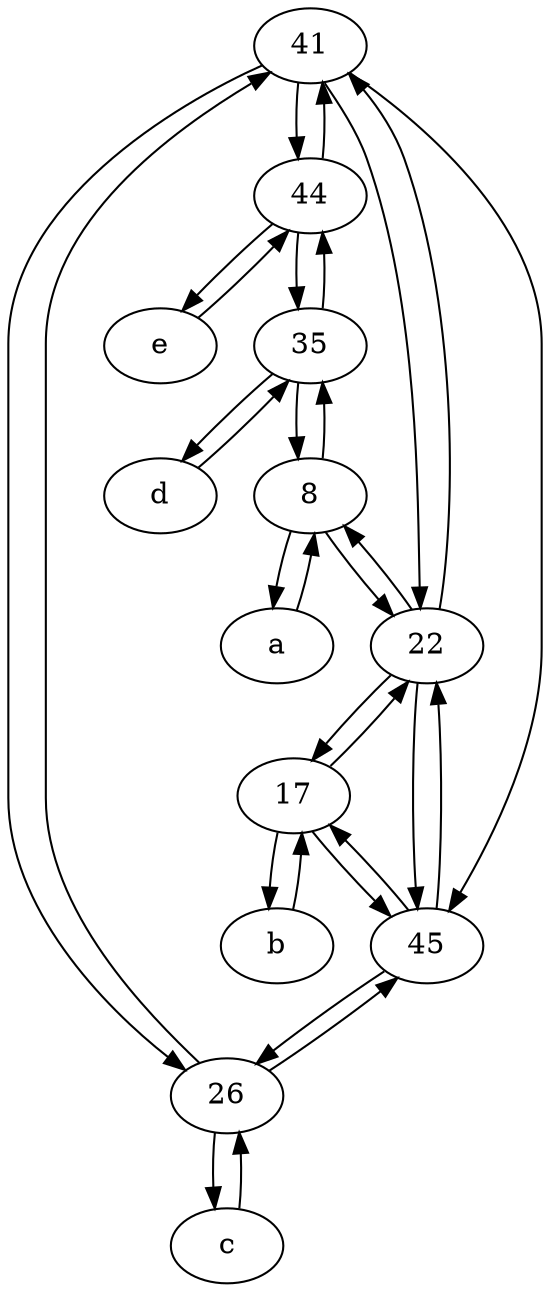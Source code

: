 digraph  {
	41;
	8;
	b [pos="50,20!"];
	44;
	45;
	e [pos="30,50!"];
	35;
	d [pos="20,30!"];
	c [pos="20,10!"];
	22;
	a [pos="40,10!"];
	17;
	26;
	8 -> a;
	35 -> 44;
	35 -> 8;
	45 -> 22;
	22 -> 41;
	e -> 44;
	8 -> 22;
	b -> 17;
	17 -> b;
	45 -> 17;
	44 -> e;
	8 -> 35;
	41 -> 45;
	41 -> 44;
	26 -> c;
	26 -> 41;
	22 -> 17;
	17 -> 45;
	35 -> d;
	26 -> 45;
	d -> 35;
	c -> 26;
	22 -> 45;
	a -> 8;
	44 -> 41;
	22 -> 8;
	17 -> 22;
	44 -> 35;
	41 -> 22;
	45 -> 26;
	41 -> 26;

	}